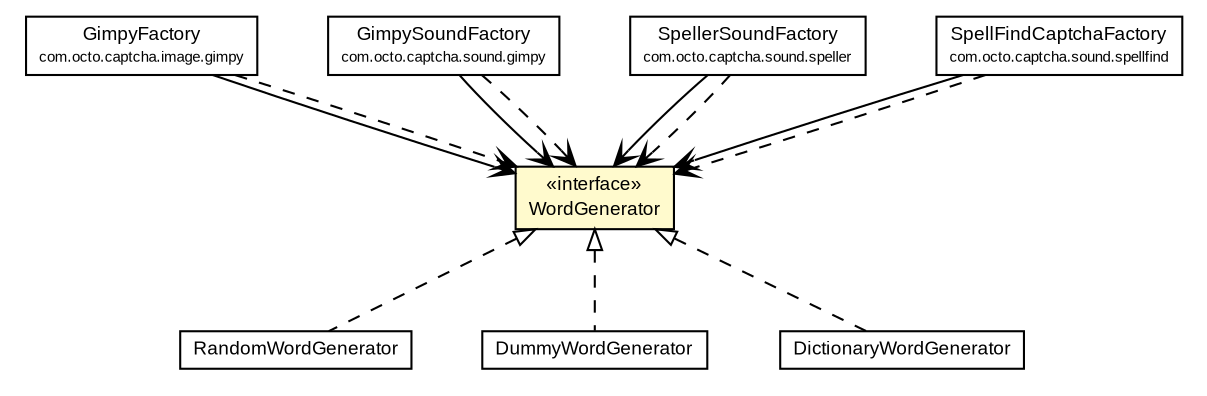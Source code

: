 #!/usr/local/bin/dot
#
# Class diagram 
# Generated by UmlGraph version 4.6 (http://www.spinellis.gr/sw/umlgraph)
#

digraph G {
	edge [fontname="arial",fontsize=10,labelfontname="arial",labelfontsize=10];
	node [fontname="arial",fontsize=10,shape=plaintext];
	// com.octo.captcha.component.word.wordgenerator.WordGenerator
	c12295 [label=<<table border="0" cellborder="1" cellspacing="0" cellpadding="2" port="p" bgcolor="lemonChiffon" href="./WordGenerator.html">
		<tr><td><table border="0" cellspacing="0" cellpadding="1">
			<tr><td> &laquo;interface&raquo; </td></tr>
			<tr><td> WordGenerator </td></tr>
		</table></td></tr>
		</table>>, fontname="arial", fontcolor="black", fontsize=9.0];
	// com.octo.captcha.component.word.wordgenerator.RandomWordGenerator
	c12296 [label=<<table border="0" cellborder="1" cellspacing="0" cellpadding="2" port="p" href="./RandomWordGenerator.html">
		<tr><td><table border="0" cellspacing="0" cellpadding="1">
			<tr><td> RandomWordGenerator </td></tr>
		</table></td></tr>
		</table>>, fontname="arial", fontcolor="black", fontsize=9.0];
	// com.octo.captcha.component.word.wordgenerator.DummyWordGenerator
	c12297 [label=<<table border="0" cellborder="1" cellspacing="0" cellpadding="2" port="p" href="./DummyWordGenerator.html">
		<tr><td><table border="0" cellspacing="0" cellpadding="1">
			<tr><td> DummyWordGenerator </td></tr>
		</table></td></tr>
		</table>>, fontname="arial", fontcolor="black", fontsize=9.0];
	// com.octo.captcha.component.word.wordgenerator.DictionaryWordGenerator
	c12298 [label=<<table border="0" cellborder="1" cellspacing="0" cellpadding="2" port="p" href="./DictionaryWordGenerator.html">
		<tr><td><table border="0" cellspacing="0" cellpadding="1">
			<tr><td> DictionaryWordGenerator </td></tr>
		</table></td></tr>
		</table>>, fontname="arial", fontcolor="black", fontsize=9.0];
	// com.octo.captcha.image.gimpy.GimpyFactory
	c12328 [label=<<table border="0" cellborder="1" cellspacing="0" cellpadding="2" port="p" href="../../../image/gimpy/GimpyFactory.html">
		<tr><td><table border="0" cellspacing="0" cellpadding="1">
			<tr><td> GimpyFactory </td></tr>
			<tr><td><font point-size="7.0"> com.octo.captcha.image.gimpy </font></td></tr>
		</table></td></tr>
		</table>>, fontname="arial", fontcolor="black", fontsize=9.0];
	// com.octo.captcha.sound.gimpy.GimpySoundFactory
	c12357 [label=<<table border="0" cellborder="1" cellspacing="0" cellpadding="2" port="p" href="../../../sound/gimpy/GimpySoundFactory.html">
		<tr><td><table border="0" cellspacing="0" cellpadding="1">
			<tr><td> GimpySoundFactory </td></tr>
			<tr><td><font point-size="7.0"> com.octo.captcha.sound.gimpy </font></td></tr>
		</table></td></tr>
		</table>>, fontname="arial", fontcolor="black", fontsize=9.0];
	// com.octo.captcha.sound.speller.SpellerSoundFactory
	c12361 [label=<<table border="0" cellborder="1" cellspacing="0" cellpadding="2" port="p" href="../../../sound/speller/SpellerSoundFactory.html">
		<tr><td><table border="0" cellspacing="0" cellpadding="1">
			<tr><td> SpellerSoundFactory </td></tr>
			<tr><td><font point-size="7.0"> com.octo.captcha.sound.speller </font></td></tr>
		</table></td></tr>
		</table>>, fontname="arial", fontcolor="black", fontsize=9.0];
	// com.octo.captcha.sound.spellfind.SpellFindCaptchaFactory
	c12363 [label=<<table border="0" cellborder="1" cellspacing="0" cellpadding="2" port="p" href="../../../sound/spellfind/SpellFindCaptchaFactory.html">
		<tr><td><table border="0" cellspacing="0" cellpadding="1">
			<tr><td> SpellFindCaptchaFactory </td></tr>
			<tr><td><font point-size="7.0"> com.octo.captcha.sound.spellfind </font></td></tr>
		</table></td></tr>
		</table>>, fontname="arial", fontcolor="black", fontsize=9.0];
	//com.octo.captcha.component.word.wordgenerator.RandomWordGenerator implements com.octo.captcha.component.word.wordgenerator.WordGenerator
	c12295:p -> c12296:p [dir=back,arrowtail=empty,style=dashed];
	//com.octo.captcha.component.word.wordgenerator.DummyWordGenerator implements com.octo.captcha.component.word.wordgenerator.WordGenerator
	c12295:p -> c12297:p [dir=back,arrowtail=empty,style=dashed];
	//com.octo.captcha.component.word.wordgenerator.DictionaryWordGenerator implements com.octo.captcha.component.word.wordgenerator.WordGenerator
	c12295:p -> c12298:p [dir=back,arrowtail=empty,style=dashed];
	// com.octo.captcha.image.gimpy.GimpyFactory NAVASSOC com.octo.captcha.component.word.wordgenerator.WordGenerator
	c12328:p -> c12295:p [taillabel="", label="", headlabel="", fontname="arial", fontcolor="black", fontsize=10.0, color="black", arrowhead=open];
	// com.octo.captcha.sound.gimpy.GimpySoundFactory NAVASSOC com.octo.captcha.component.word.wordgenerator.WordGenerator
	c12357:p -> c12295:p [taillabel="", label="", headlabel="", fontname="arial", fontcolor="black", fontsize=10.0, color="black", arrowhead=open];
	// com.octo.captcha.sound.speller.SpellerSoundFactory NAVASSOC com.octo.captcha.component.word.wordgenerator.WordGenerator
	c12361:p -> c12295:p [taillabel="", label="", headlabel="", fontname="arial", fontcolor="black", fontsize=10.0, color="black", arrowhead=open];
	// com.octo.captcha.sound.spellfind.SpellFindCaptchaFactory NAVASSOC com.octo.captcha.component.word.wordgenerator.WordGenerator
	c12363:p -> c12295:p [taillabel="", label="", headlabel="", fontname="arial", fontcolor="black", fontsize=10.0, color="black", arrowhead=open];
	// com.octo.captcha.image.gimpy.GimpyFactory DEPEND com.octo.captcha.component.word.wordgenerator.WordGenerator
	c12328:p -> c12295:p [taillabel="", label="", headlabel="", fontname="arial", fontcolor="black", fontsize=10.0, color="black", arrowhead=open, style=dashed];
	// com.octo.captcha.sound.gimpy.GimpySoundFactory DEPEND com.octo.captcha.component.word.wordgenerator.WordGenerator
	c12357:p -> c12295:p [taillabel="", label="", headlabel="", fontname="arial", fontcolor="black", fontsize=10.0, color="black", arrowhead=open, style=dashed];
	// com.octo.captcha.sound.speller.SpellerSoundFactory DEPEND com.octo.captcha.component.word.wordgenerator.WordGenerator
	c12361:p -> c12295:p [taillabel="", label="", headlabel="", fontname="arial", fontcolor="black", fontsize=10.0, color="black", arrowhead=open, style=dashed];
	// com.octo.captcha.sound.spellfind.SpellFindCaptchaFactory DEPEND com.octo.captcha.component.word.wordgenerator.WordGenerator
	c12363:p -> c12295:p [taillabel="", label="", headlabel="", fontname="arial", fontcolor="black", fontsize=10.0, color="black", arrowhead=open, style=dashed];
}

